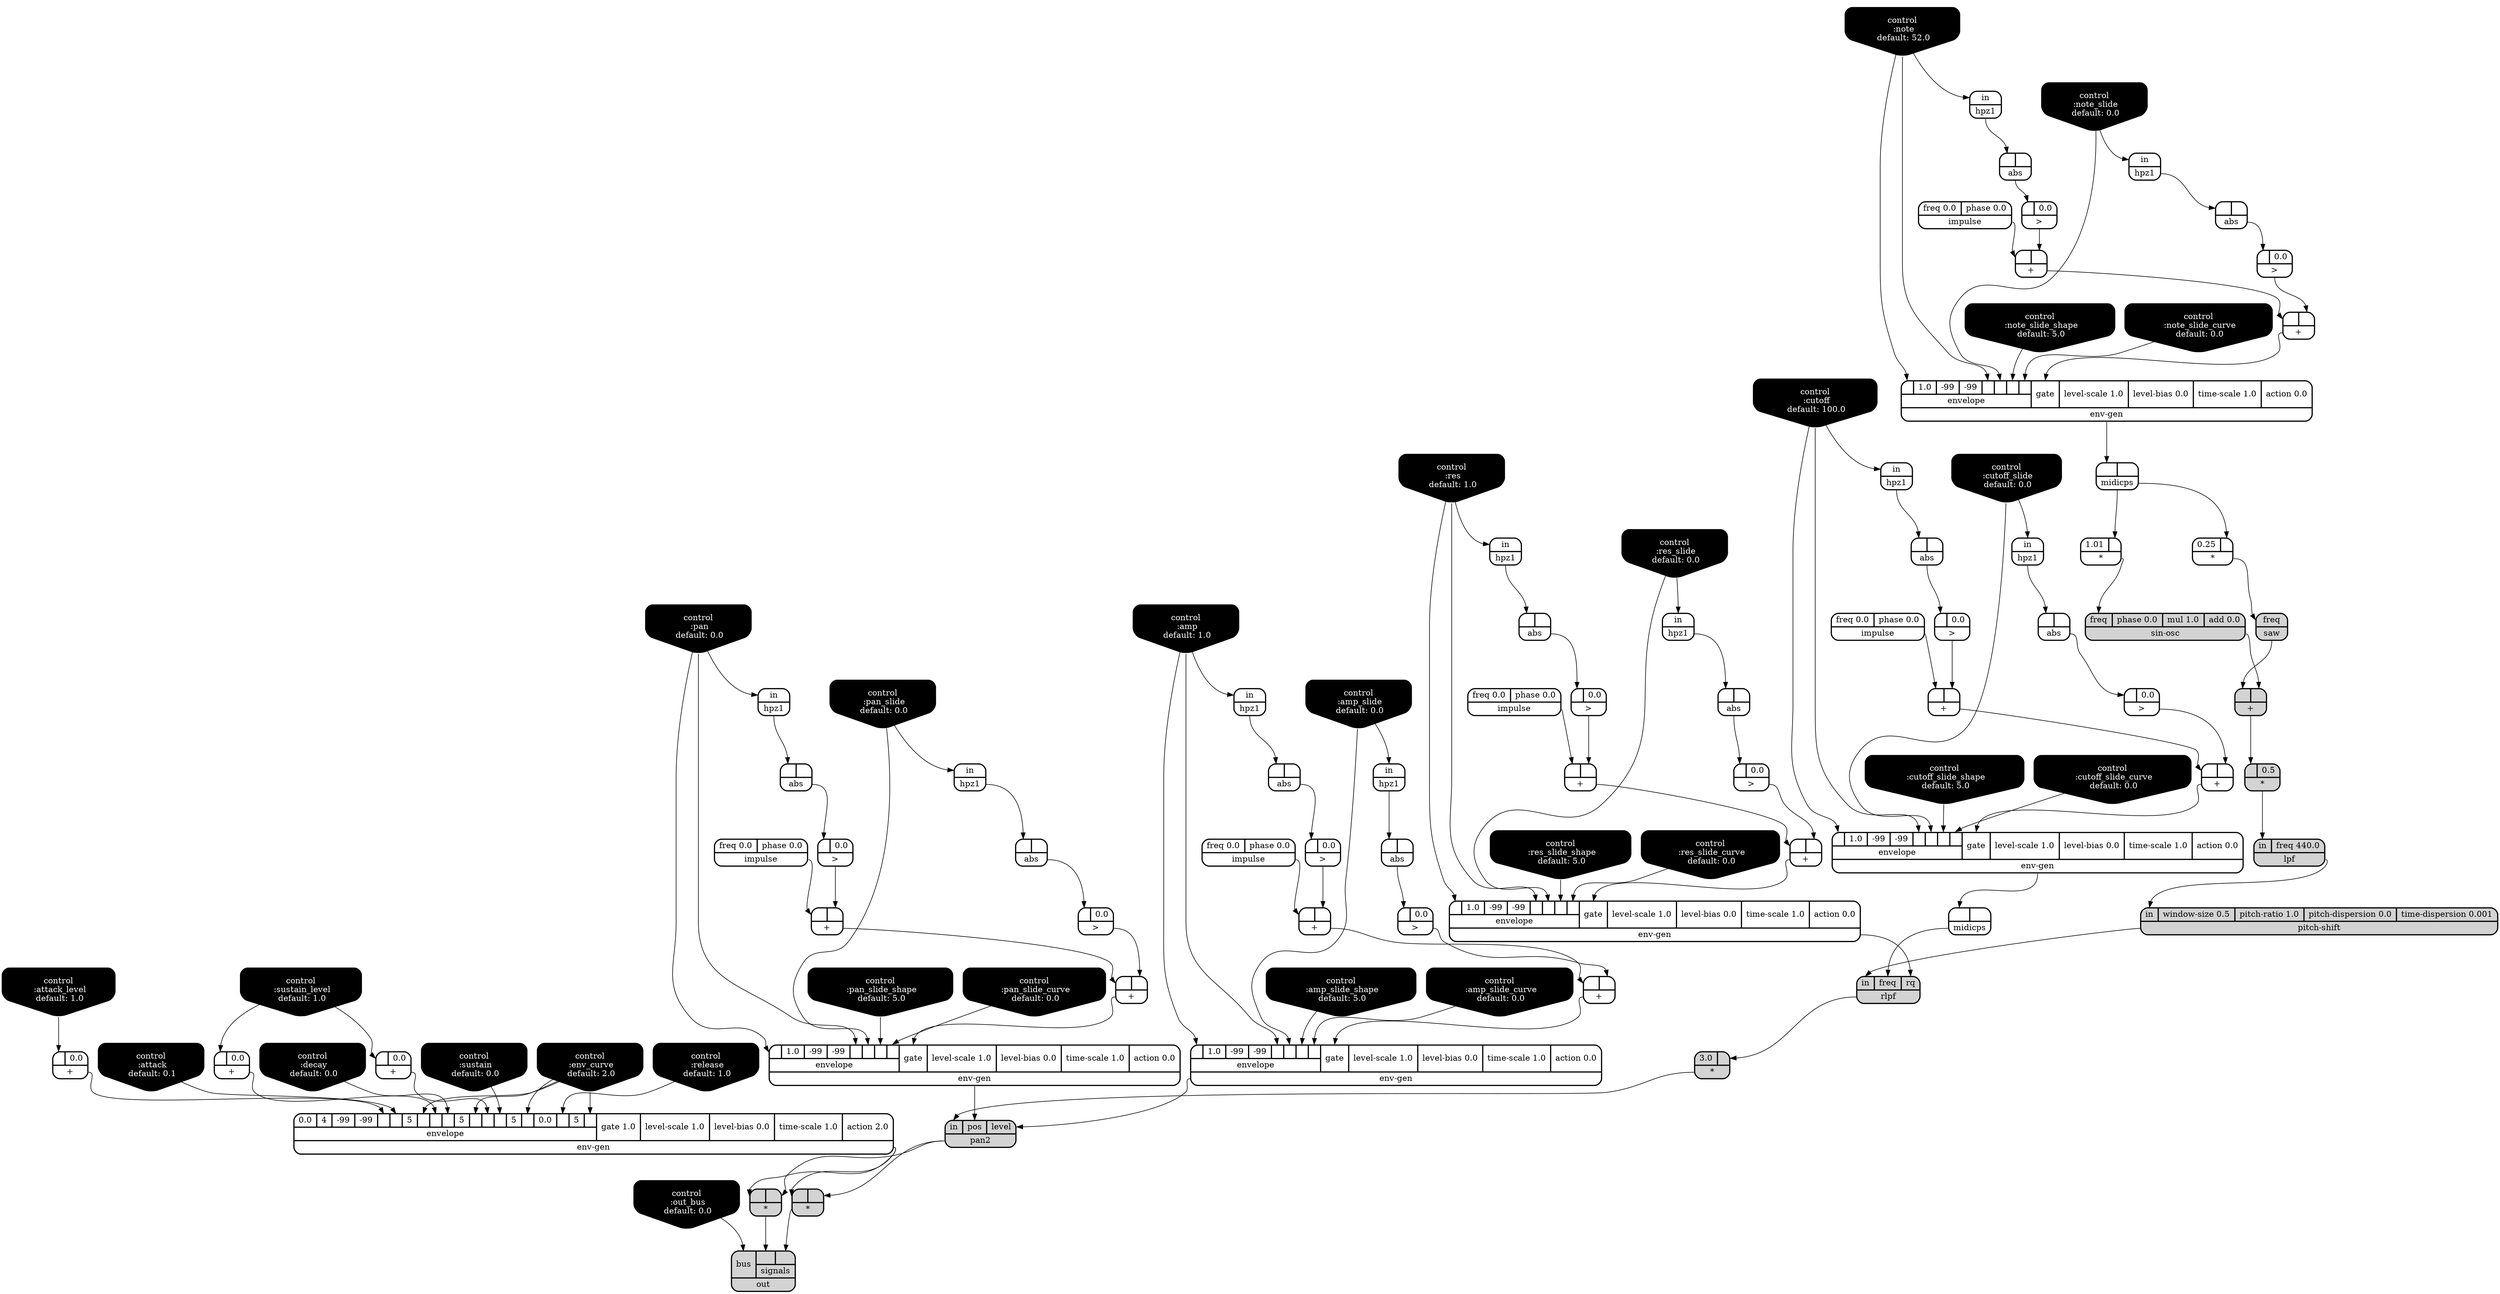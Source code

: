 digraph synthdef {
39 [label = "{{ <a> 1.01|<b> } |<__UG_NAME__>* }" style="bold, rounded" shape=record rankdir=LR];
66 [label = "{{ <a> 0.25|<b> } |<__UG_NAME__>* }" style="bold, rounded" shape=record rankdir=LR];
70 [label = "{{ <a> |<b> 0.5} |<__UG_NAME__>* }" style="filled, bold, rounded"  shape=record rankdir=LR];
76 [label = "{{ <a> 3.0|<b> } |<__UG_NAME__>* }" style="filled, bold, rounded"  shape=record rankdir=LR];
95 [label = "{{ <a> |<b> } |<__UG_NAME__>* }" style="filled, bold, rounded"  shape=record rankdir=LR];
96 [label = "{{ <a> |<b> } |<__UG_NAME__>* }" style="filled, bold, rounded"  shape=record rankdir=LR];
32 [label = "{{ <a> |<b> } |<__UG_NAME__>+ }" style="bold, rounded" shape=record rankdir=LR];
36 [label = "{{ <a> |<b> } |<__UG_NAME__>+ }" style="bold, rounded" shape=record rankdir=LR];
50 [label = "{{ <a> |<b> } |<__UG_NAME__>+ }" style="bold, rounded" shape=record rankdir=LR];
55 [label = "{{ <a> |<b> } |<__UG_NAME__>+ }" style="bold, rounded" shape=record rankdir=LR];
59 [label = "{{ <a> |<b> } |<__UG_NAME__>+ }" style="bold, rounded" shape=record rankdir=LR];
62 [label = "{{ <a> |<b> 0.0} |<__UG_NAME__>+ }" style="bold, rounded" shape=record rankdir=LR];
63 [label = "{{ <a> |<b> 0.0} |<__UG_NAME__>+ }" style="bold, rounded" shape=record rankdir=LR];
64 [label = "{{ <a> |<b> 0.0} |<__UG_NAME__>+ }" style="bold, rounded" shape=record rankdir=LR];
69 [label = "{{ <a> |<b> } |<__UG_NAME__>+ }" style="filled, bold, rounded"  shape=record rankdir=LR];
73 [label = "{{ <a> |<b> } |<__UG_NAME__>+ }" style="bold, rounded" shape=record rankdir=LR];
81 [label = "{{ <a> |<b> } |<__UG_NAME__>+ }" style="bold, rounded" shape=record rankdir=LR];
85 [label = "{{ <a> |<b> } |<__UG_NAME__>+ }" style="bold, rounded" shape=record rankdir=LR];
88 [label = "{{ <a> |<b> } |<__UG_NAME__>+ }" style="bold, rounded" shape=record rankdir=LR];
92 [label = "{{ <a> |<b> } |<__UG_NAME__>+ }" style="bold, rounded" shape=record rankdir=LR];
31 [label = "{{ <a> |<b> 0.0} |<__UG_NAME__>\> }" style="bold, rounded" shape=record rankdir=LR];
35 [label = "{{ <a> |<b> 0.0} |<__UG_NAME__>\> }" style="bold, rounded" shape=record rankdir=LR];
42 [label = "{{ <a> |<b> 0.0} |<__UG_NAME__>\> }" style="bold, rounded" shape=record rankdir=LR];
45 [label = "{{ <a> |<b> 0.0} |<__UG_NAME__>\> }" style="bold, rounded" shape=record rankdir=LR];
49 [label = "{{ <a> |<b> 0.0} |<__UG_NAME__>\> }" style="bold, rounded" shape=record rankdir=LR];
54 [label = "{{ <a> |<b> 0.0} |<__UG_NAME__>\> }" style="bold, rounded" shape=record rankdir=LR];
58 [label = "{{ <a> |<b> 0.0} |<__UG_NAME__>\> }" style="bold, rounded" shape=record rankdir=LR];
80 [label = "{{ <a> |<b> 0.0} |<__UG_NAME__>\> }" style="bold, rounded" shape=record rankdir=LR];
84 [label = "{{ <a> |<b> 0.0} |<__UG_NAME__>\> }" style="bold, rounded" shape=record rankdir=LR];
91 [label = "{{ <a> |<b> 0.0} |<__UG_NAME__>\> }" style="bold, rounded" shape=record rankdir=LR];
30 [label = "{{ <a> |<b> } |<__UG_NAME__>abs }" style="bold, rounded" shape=record rankdir=LR];
34 [label = "{{ <a> |<b> } |<__UG_NAME__>abs }" style="bold, rounded" shape=record rankdir=LR];
41 [label = "{{ <a> |<b> } |<__UG_NAME__>abs }" style="bold, rounded" shape=record rankdir=LR];
44 [label = "{{ <a> |<b> } |<__UG_NAME__>abs }" style="bold, rounded" shape=record rankdir=LR];
48 [label = "{{ <a> |<b> } |<__UG_NAME__>abs }" style="bold, rounded" shape=record rankdir=LR];
53 [label = "{{ <a> |<b> } |<__UG_NAME__>abs }" style="bold, rounded" shape=record rankdir=LR];
57 [label = "{{ <a> |<b> } |<__UG_NAME__>abs }" style="bold, rounded" shape=record rankdir=LR];
79 [label = "{{ <a> |<b> } |<__UG_NAME__>abs }" style="bold, rounded" shape=record rankdir=LR];
83 [label = "{{ <a> |<b> } |<__UG_NAME__>abs }" style="bold, rounded" shape=record rankdir=LR];
90 [label = "{{ <a> |<b> } |<__UG_NAME__>abs }" style="bold, rounded" shape=record rankdir=LR];
0 [label = "control
 :out_bus
 default: 0.0" shape=invhouse style="rounded, filled, bold" fillcolor=black fontcolor=white ]; 
1 [label = "control
 :note
 default: 52.0" shape=invhouse style="rounded, filled, bold" fillcolor=black fontcolor=white ]; 
2 [label = "control
 :note_slide
 default: 0.0" shape=invhouse style="rounded, filled, bold" fillcolor=black fontcolor=white ]; 
3 [label = "control
 :note_slide_shape
 default: 5.0" shape=invhouse style="rounded, filled, bold" fillcolor=black fontcolor=white ]; 
4 [label = "control
 :note_slide_curve
 default: 0.0" shape=invhouse style="rounded, filled, bold" fillcolor=black fontcolor=white ]; 
5 [label = "control
 :pan
 default: 0.0" shape=invhouse style="rounded, filled, bold" fillcolor=black fontcolor=white ]; 
6 [label = "control
 :pan_slide
 default: 0.0" shape=invhouse style="rounded, filled, bold" fillcolor=black fontcolor=white ]; 
7 [label = "control
 :pan_slide_shape
 default: 5.0" shape=invhouse style="rounded, filled, bold" fillcolor=black fontcolor=white ]; 
8 [label = "control
 :pan_slide_curve
 default: 0.0" shape=invhouse style="rounded, filled, bold" fillcolor=black fontcolor=white ]; 
9 [label = "control
 :amp
 default: 1.0" shape=invhouse style="rounded, filled, bold" fillcolor=black fontcolor=white ]; 
10 [label = "control
 :amp_slide
 default: 0.0" shape=invhouse style="rounded, filled, bold" fillcolor=black fontcolor=white ]; 
11 [label = "control
 :amp_slide_shape
 default: 5.0" shape=invhouse style="rounded, filled, bold" fillcolor=black fontcolor=white ]; 
12 [label = "control
 :amp_slide_curve
 default: 0.0" shape=invhouse style="rounded, filled, bold" fillcolor=black fontcolor=white ]; 
13 [label = "control
 :attack
 default: 0.1" shape=invhouse style="rounded, filled, bold" fillcolor=black fontcolor=white ]; 
14 [label = "control
 :decay
 default: 0.0" shape=invhouse style="rounded, filled, bold" fillcolor=black fontcolor=white ]; 
15 [label = "control
 :sustain
 default: 0.0" shape=invhouse style="rounded, filled, bold" fillcolor=black fontcolor=white ]; 
16 [label = "control
 :release
 default: 1.0" shape=invhouse style="rounded, filled, bold" fillcolor=black fontcolor=white ]; 
17 [label = "control
 :attack_level
 default: 1.0" shape=invhouse style="rounded, filled, bold" fillcolor=black fontcolor=white ]; 
18 [label = "control
 :sustain_level
 default: 1.0" shape=invhouse style="rounded, filled, bold" fillcolor=black fontcolor=white ]; 
19 [label = "control
 :env_curve
 default: 2.0" shape=invhouse style="rounded, filled, bold" fillcolor=black fontcolor=white ]; 
20 [label = "control
 :cutoff
 default: 100.0" shape=invhouse style="rounded, filled, bold" fillcolor=black fontcolor=white ]; 
21 [label = "control
 :cutoff_slide
 default: 0.0" shape=invhouse style="rounded, filled, bold" fillcolor=black fontcolor=white ]; 
22 [label = "control
 :cutoff_slide_shape
 default: 5.0" shape=invhouse style="rounded, filled, bold" fillcolor=black fontcolor=white ]; 
23 [label = "control
 :cutoff_slide_curve
 default: 0.0" shape=invhouse style="rounded, filled, bold" fillcolor=black fontcolor=white ]; 
24 [label = "control
 :res
 default: 1.0" shape=invhouse style="rounded, filled, bold" fillcolor=black fontcolor=white ]; 
25 [label = "control
 :res_slide
 default: 0.0" shape=invhouse style="rounded, filled, bold" fillcolor=black fontcolor=white ]; 
26 [label = "control
 :res_slide_shape
 default: 5.0" shape=invhouse style="rounded, filled, bold" fillcolor=black fontcolor=white ]; 
27 [label = "control
 :res_slide_curve
 default: 0.0" shape=invhouse style="rounded, filled, bold" fillcolor=black fontcolor=white ]; 
37 [label = "{{ {{<envelope___control___0>|1.0|-99|-99|<envelope___control___4>|<envelope___control___5>|<envelope___control___6>|<envelope___control___7>}|envelope}|<gate> gate|<level____scale> level-scale 1.0|<level____bias> level-bias 0.0|<time____scale> time-scale 1.0|<action> action 0.0} |<__UG_NAME__>env-gen }" style="bold, rounded" shape=record rankdir=LR];
60 [label = "{{ {{<envelope___control___0>|1.0|-99|-99|<envelope___control___4>|<envelope___control___5>|<envelope___control___6>|<envelope___control___7>}|envelope}|<gate> gate|<level____scale> level-scale 1.0|<level____bias> level-bias 0.0|<time____scale> time-scale 1.0|<action> action 0.0} |<__UG_NAME__>env-gen }" style="bold, rounded" shape=record rankdir=LR];
65 [label = "{{ {{0.0|4|-99|-99|<envelope___binary____op____u____gen___4>|<envelope___control___5>|5|<envelope___control___7>|<envelope___binary____op____u____gen___8>|<envelope___control___9>|5|<envelope___control___11>|<envelope___binary____op____u____gen___12>|<envelope___control___13>|5|<envelope___control___15>|0.0|<envelope___control___17>|5|<envelope___control___19>}|envelope}|<gate> gate 1.0|<level____scale> level-scale 1.0|<level____bias> level-bias 0.0|<time____scale> time-scale 1.0|<action> action 2.0} |<__UG_NAME__>env-gen }" style="bold, rounded" shape=record rankdir=LR];
74 [label = "{{ {{<envelope___control___0>|1.0|-99|-99|<envelope___control___4>|<envelope___control___5>|<envelope___control___6>|<envelope___control___7>}|envelope}|<gate> gate|<level____scale> level-scale 1.0|<level____bias> level-bias 0.0|<time____scale> time-scale 1.0|<action> action 0.0} |<__UG_NAME__>env-gen }" style="bold, rounded" shape=record rankdir=LR];
86 [label = "{{ {{<envelope___control___0>|1.0|-99|-99|<envelope___control___4>|<envelope___control___5>|<envelope___control___6>|<envelope___control___7>}|envelope}|<gate> gate|<level____scale> level-scale 1.0|<level____bias> level-bias 0.0|<time____scale> time-scale 1.0|<action> action 0.0} |<__UG_NAME__>env-gen }" style="bold, rounded" shape=record rankdir=LR];
93 [label = "{{ {{<envelope___control___0>|1.0|-99|-99|<envelope___control___4>|<envelope___control___5>|<envelope___control___6>|<envelope___control___7>}|envelope}|<gate> gate|<level____scale> level-scale 1.0|<level____bias> level-bias 0.0|<time____scale> time-scale 1.0|<action> action 0.0} |<__UG_NAME__>env-gen }" style="bold, rounded" shape=record rankdir=LR];
29 [label = "{{ <in> in} |<__UG_NAME__>hpz1 }" style="bold, rounded" shape=record rankdir=LR];
33 [label = "{{ <in> in} |<__UG_NAME__>hpz1 }" style="bold, rounded" shape=record rankdir=LR];
40 [label = "{{ <in> in} |<__UG_NAME__>hpz1 }" style="bold, rounded" shape=record rankdir=LR];
43 [label = "{{ <in> in} |<__UG_NAME__>hpz1 }" style="bold, rounded" shape=record rankdir=LR];
47 [label = "{{ <in> in} |<__UG_NAME__>hpz1 }" style="bold, rounded" shape=record rankdir=LR];
52 [label = "{{ <in> in} |<__UG_NAME__>hpz1 }" style="bold, rounded" shape=record rankdir=LR];
56 [label = "{{ <in> in} |<__UG_NAME__>hpz1 }" style="bold, rounded" shape=record rankdir=LR];
78 [label = "{{ <in> in} |<__UG_NAME__>hpz1 }" style="bold, rounded" shape=record rankdir=LR];
82 [label = "{{ <in> in} |<__UG_NAME__>hpz1 }" style="bold, rounded" shape=record rankdir=LR];
89 [label = "{{ <in> in} |<__UG_NAME__>hpz1 }" style="bold, rounded" shape=record rankdir=LR];
28 [label = "{{ <freq> freq 0.0|<phase> phase 0.0} |<__UG_NAME__>impulse }" style="bold, rounded" shape=record rankdir=LR];
46 [label = "{{ <freq> freq 0.0|<phase> phase 0.0} |<__UG_NAME__>impulse }" style="bold, rounded" shape=record rankdir=LR];
51 [label = "{{ <freq> freq 0.0|<phase> phase 0.0} |<__UG_NAME__>impulse }" style="bold, rounded" shape=record rankdir=LR];
77 [label = "{{ <freq> freq 0.0|<phase> phase 0.0} |<__UG_NAME__>impulse }" style="bold, rounded" shape=record rankdir=LR];
87 [label = "{{ <freq> freq 0.0|<phase> phase 0.0} |<__UG_NAME__>impulse }" style="bold, rounded" shape=record rankdir=LR];
71 [label = "{{ <in> in|<freq> freq 440.0} |<__UG_NAME__>lpf }" style="filled, bold, rounded"  shape=record rankdir=LR];
38 [label = "{{ <a> |<b> } |<__UG_NAME__>midicps }" style="bold, rounded" shape=record rankdir=LR];
61 [label = "{{ <a> |<b> } |<__UG_NAME__>midicps }" style="bold, rounded" shape=record rankdir=LR];
97 [label = "{{ <bus> bus|{{<signals___binary____op____u____gen___0>|<signals___binary____op____u____gen___1>}|signals}} |<__UG_NAME__>out }" style="filled, bold, rounded"  shape=record rankdir=LR];
94 [label = "{{ <in> in|<pos> pos|<level> level} |<__UG_NAME__>pan2 }" style="filled, bold, rounded"  shape=record rankdir=LR];
72 [label = "{{ <in> in|<window____size> window-size 0.5|<pitch____ratio> pitch-ratio 1.0|<pitch____dispersion> pitch-dispersion 0.0|<time____dispersion> time-dispersion 0.001} |<__UG_NAME__>pitch-shift }" style="filled, bold, rounded"  shape=record rankdir=LR];
75 [label = "{{ <in> in|<freq> freq|<rq> rq} |<__UG_NAME__>rlpf }" style="filled, bold, rounded"  shape=record rankdir=LR];
67 [label = "{{ <freq> freq} |<__UG_NAME__>saw }" style="filled, bold, rounded"  shape=record rankdir=LR];
68 [label = "{{ <freq> freq|<phase> phase 0.0|<mul> mul 1.0|<add> add 0.0} |<__UG_NAME__>sin-osc }" style="filled, bold, rounded"  shape=record rankdir=LR];

38:__UG_NAME__ -> 39:b ;
38:__UG_NAME__ -> 66:b ;
69:__UG_NAME__ -> 70:a ;
75:__UG_NAME__ -> 76:b ;
94:__UG_NAME__ -> 95:b ;
65:__UG_NAME__ -> 95:a ;
94:__UG_NAME__ -> 96:b ;
65:__UG_NAME__ -> 96:a ;
31:__UG_NAME__ -> 32:b ;
28:__UG_NAME__ -> 32:a ;
35:__UG_NAME__ -> 36:b ;
32:__UG_NAME__ -> 36:a ;
49:__UG_NAME__ -> 50:b ;
46:__UG_NAME__ -> 50:a ;
54:__UG_NAME__ -> 55:b ;
51:__UG_NAME__ -> 55:a ;
58:__UG_NAME__ -> 59:b ;
55:__UG_NAME__ -> 59:a ;
17:__UG_NAME__ -> 62:a ;
18:__UG_NAME__ -> 63:a ;
18:__UG_NAME__ -> 64:a ;
68:__UG_NAME__ -> 69:b ;
67:__UG_NAME__ -> 69:a ;
45:__UG_NAME__ -> 73:b ;
50:__UG_NAME__ -> 73:a ;
80:__UG_NAME__ -> 81:b ;
77:__UG_NAME__ -> 81:a ;
84:__UG_NAME__ -> 85:b ;
81:__UG_NAME__ -> 85:a ;
42:__UG_NAME__ -> 88:b ;
87:__UG_NAME__ -> 88:a ;
91:__UG_NAME__ -> 92:b ;
88:__UG_NAME__ -> 92:a ;
30:__UG_NAME__ -> 31:a ;
34:__UG_NAME__ -> 35:a ;
41:__UG_NAME__ -> 42:a ;
44:__UG_NAME__ -> 45:a ;
48:__UG_NAME__ -> 49:a ;
53:__UG_NAME__ -> 54:a ;
57:__UG_NAME__ -> 58:a ;
79:__UG_NAME__ -> 80:a ;
83:__UG_NAME__ -> 84:a ;
90:__UG_NAME__ -> 91:a ;
29:__UG_NAME__ -> 30:a ;
33:__UG_NAME__ -> 34:a ;
40:__UG_NAME__ -> 41:a ;
43:__UG_NAME__ -> 44:a ;
47:__UG_NAME__ -> 48:a ;
52:__UG_NAME__ -> 53:a ;
56:__UG_NAME__ -> 57:a ;
78:__UG_NAME__ -> 79:a ;
82:__UG_NAME__ -> 83:a ;
89:__UG_NAME__ -> 90:a ;
36:__UG_NAME__ -> 37:gate ;
1:__UG_NAME__ -> 37:envelope___control___0 ;
1:__UG_NAME__ -> 37:envelope___control___4 ;
2:__UG_NAME__ -> 37:envelope___control___5 ;
3:__UG_NAME__ -> 37:envelope___control___6 ;
4:__UG_NAME__ -> 37:envelope___control___7 ;
59:__UG_NAME__ -> 60:gate ;
20:__UG_NAME__ -> 60:envelope___control___0 ;
20:__UG_NAME__ -> 60:envelope___control___4 ;
21:__UG_NAME__ -> 60:envelope___control___5 ;
22:__UG_NAME__ -> 60:envelope___control___6 ;
23:__UG_NAME__ -> 60:envelope___control___7 ;
62:__UG_NAME__ -> 65:envelope___binary____op____u____gen___4 ;
13:__UG_NAME__ -> 65:envelope___control___5 ;
19:__UG_NAME__ -> 65:envelope___control___7 ;
63:__UG_NAME__ -> 65:envelope___binary____op____u____gen___8 ;
14:__UG_NAME__ -> 65:envelope___control___9 ;
19:__UG_NAME__ -> 65:envelope___control___11 ;
64:__UG_NAME__ -> 65:envelope___binary____op____u____gen___12 ;
15:__UG_NAME__ -> 65:envelope___control___13 ;
19:__UG_NAME__ -> 65:envelope___control___15 ;
16:__UG_NAME__ -> 65:envelope___control___17 ;
19:__UG_NAME__ -> 65:envelope___control___19 ;
73:__UG_NAME__ -> 74:gate ;
24:__UG_NAME__ -> 74:envelope___control___0 ;
24:__UG_NAME__ -> 74:envelope___control___4 ;
25:__UG_NAME__ -> 74:envelope___control___5 ;
26:__UG_NAME__ -> 74:envelope___control___6 ;
27:__UG_NAME__ -> 74:envelope___control___7 ;
85:__UG_NAME__ -> 86:gate ;
5:__UG_NAME__ -> 86:envelope___control___0 ;
5:__UG_NAME__ -> 86:envelope___control___4 ;
6:__UG_NAME__ -> 86:envelope___control___5 ;
7:__UG_NAME__ -> 86:envelope___control___6 ;
8:__UG_NAME__ -> 86:envelope___control___7 ;
92:__UG_NAME__ -> 93:gate ;
9:__UG_NAME__ -> 93:envelope___control___0 ;
9:__UG_NAME__ -> 93:envelope___control___4 ;
10:__UG_NAME__ -> 93:envelope___control___5 ;
11:__UG_NAME__ -> 93:envelope___control___6 ;
12:__UG_NAME__ -> 93:envelope___control___7 ;
1:__UG_NAME__ -> 29:in ;
2:__UG_NAME__ -> 33:in ;
9:__UG_NAME__ -> 40:in ;
25:__UG_NAME__ -> 43:in ;
24:__UG_NAME__ -> 47:in ;
20:__UG_NAME__ -> 52:in ;
21:__UG_NAME__ -> 56:in ;
5:__UG_NAME__ -> 78:in ;
6:__UG_NAME__ -> 82:in ;
10:__UG_NAME__ -> 89:in ;
70:__UG_NAME__ -> 71:in ;
37:__UG_NAME__ -> 38:a ;
60:__UG_NAME__ -> 61:a ;
95:__UG_NAME__ -> 97:signals___binary____op____u____gen___0 ;
96:__UG_NAME__ -> 97:signals___binary____op____u____gen___1 ;
0:__UG_NAME__ -> 97:bus ;
93:__UG_NAME__ -> 94:level ;
86:__UG_NAME__ -> 94:pos ;
76:__UG_NAME__ -> 94:in ;
71:__UG_NAME__ -> 72:in ;
74:__UG_NAME__ -> 75:rq ;
61:__UG_NAME__ -> 75:freq ;
72:__UG_NAME__ -> 75:in ;
66:__UG_NAME__ -> 67:freq ;
39:__UG_NAME__ -> 68:freq ;

}